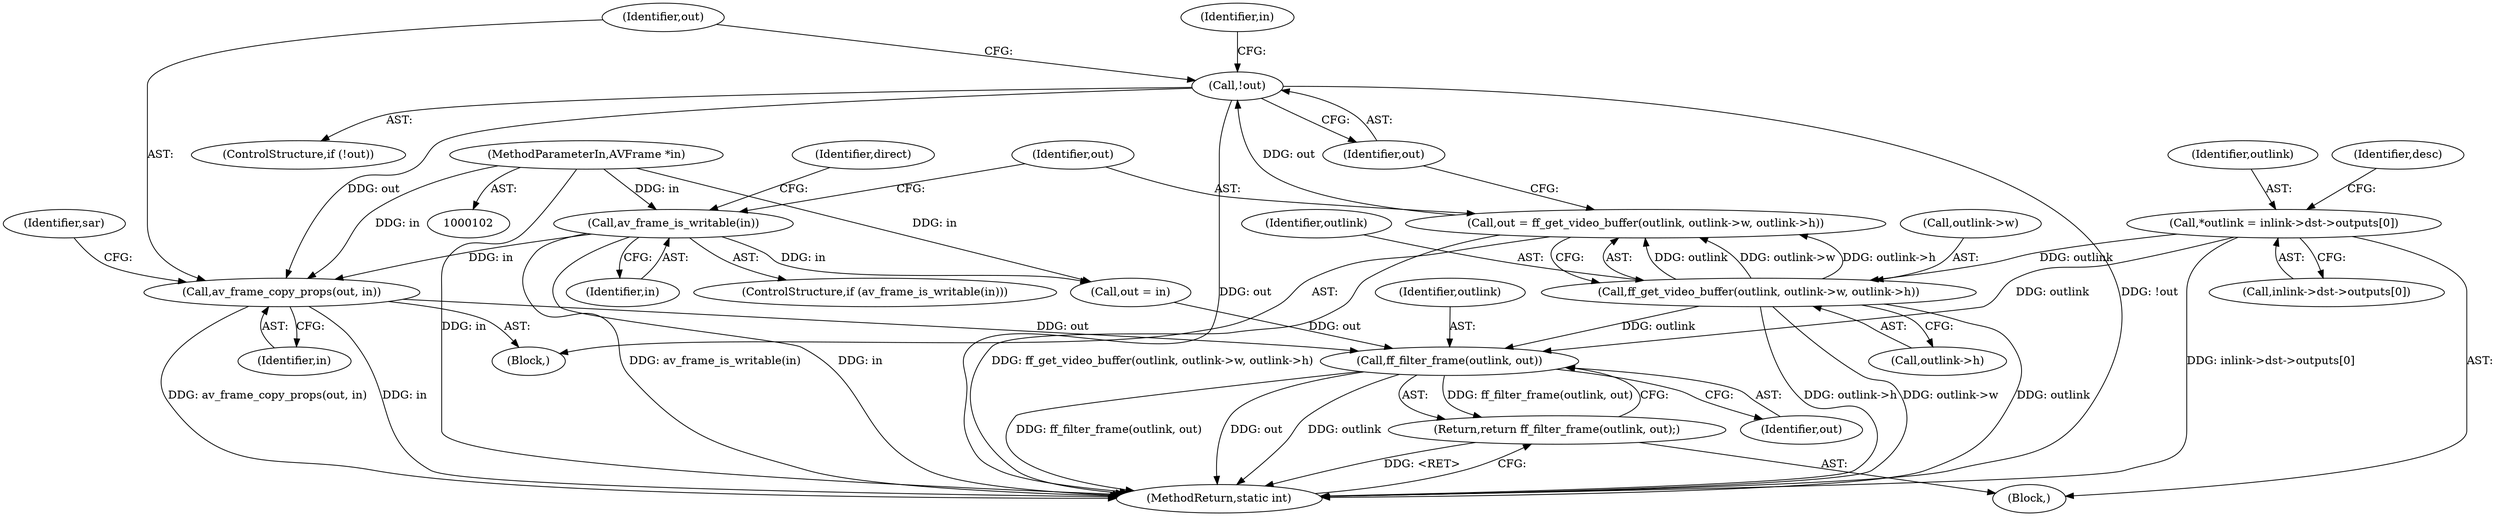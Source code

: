 digraph "0_FFmpeg_e43a0a232dbf6d3c161823c2e07c52e76227a1bc_0@API" {
"1000182" [label="(Call,av_frame_copy_props(out, in))"];
"1000173" [label="(Call,!out)"];
"1000162" [label="(Call,out = ff_get_video_buffer(outlink, outlink->w, outlink->h))"];
"1000164" [label="(Call,ff_get_video_buffer(outlink, outlink->w, outlink->h))"];
"1000115" [label="(Call,*outlink = inlink->dst->outputs[0])"];
"1000151" [label="(Call,av_frame_is_writable(in))"];
"1000104" [label="(MethodParameterIn,AVFrame *in)"];
"1000336" [label="(Call,ff_filter_frame(outlink, out))"];
"1000335" [label="(Return,return ff_filter_frame(outlink, out);)"];
"1000165" [label="(Identifier,outlink)"];
"1000164" [label="(Call,ff_get_video_buffer(outlink, outlink->w, outlink->h))"];
"1000183" [label="(Identifier,out)"];
"1000169" [label="(Call,outlink->h)"];
"1000174" [label="(Identifier,out)"];
"1000116" [label="(Identifier,outlink)"];
"1000126" [label="(Identifier,desc)"];
"1000166" [label="(Call,outlink->w)"];
"1000152" [label="(Identifier,in)"];
"1000173" [label="(Call,!out)"];
"1000336" [label="(Call,ff_filter_frame(outlink, out))"];
"1000338" [label="(Identifier,out)"];
"1000186" [label="(Identifier,sar)"];
"1000151" [label="(Call,av_frame_is_writable(in))"];
"1000335" [label="(Return,return ff_filter_frame(outlink, out);)"];
"1000150" [label="(ControlStructure,if (av_frame_is_writable(in)))"];
"1000178" [label="(Identifier,in)"];
"1000339" [label="(MethodReturn,static int)"];
"1000115" [label="(Call,*outlink = inlink->dst->outputs[0])"];
"1000162" [label="(Call,out = ff_get_video_buffer(outlink, outlink->w, outlink->h))"];
"1000155" [label="(Identifier,direct)"];
"1000105" [label="(Block,)"];
"1000104" [label="(MethodParameterIn,AVFrame *in)"];
"1000161" [label="(Block,)"];
"1000157" [label="(Call,out = in)"];
"1000337" [label="(Identifier,outlink)"];
"1000184" [label="(Identifier,in)"];
"1000117" [label="(Call,inlink->dst->outputs[0])"];
"1000182" [label="(Call,av_frame_copy_props(out, in))"];
"1000172" [label="(ControlStructure,if (!out))"];
"1000163" [label="(Identifier,out)"];
"1000182" -> "1000161"  [label="AST: "];
"1000182" -> "1000184"  [label="CFG: "];
"1000183" -> "1000182"  [label="AST: "];
"1000184" -> "1000182"  [label="AST: "];
"1000186" -> "1000182"  [label="CFG: "];
"1000182" -> "1000339"  [label="DDG: av_frame_copy_props(out, in)"];
"1000182" -> "1000339"  [label="DDG: in"];
"1000173" -> "1000182"  [label="DDG: out"];
"1000151" -> "1000182"  [label="DDG: in"];
"1000104" -> "1000182"  [label="DDG: in"];
"1000182" -> "1000336"  [label="DDG: out"];
"1000173" -> "1000172"  [label="AST: "];
"1000173" -> "1000174"  [label="CFG: "];
"1000174" -> "1000173"  [label="AST: "];
"1000178" -> "1000173"  [label="CFG: "];
"1000183" -> "1000173"  [label="CFG: "];
"1000173" -> "1000339"  [label="DDG: !out"];
"1000173" -> "1000339"  [label="DDG: out"];
"1000162" -> "1000173"  [label="DDG: out"];
"1000162" -> "1000161"  [label="AST: "];
"1000162" -> "1000164"  [label="CFG: "];
"1000163" -> "1000162"  [label="AST: "];
"1000164" -> "1000162"  [label="AST: "];
"1000174" -> "1000162"  [label="CFG: "];
"1000162" -> "1000339"  [label="DDG: ff_get_video_buffer(outlink, outlink->w, outlink->h)"];
"1000164" -> "1000162"  [label="DDG: outlink"];
"1000164" -> "1000162"  [label="DDG: outlink->w"];
"1000164" -> "1000162"  [label="DDG: outlink->h"];
"1000164" -> "1000169"  [label="CFG: "];
"1000165" -> "1000164"  [label="AST: "];
"1000166" -> "1000164"  [label="AST: "];
"1000169" -> "1000164"  [label="AST: "];
"1000164" -> "1000339"  [label="DDG: outlink"];
"1000164" -> "1000339"  [label="DDG: outlink->h"];
"1000164" -> "1000339"  [label="DDG: outlink->w"];
"1000115" -> "1000164"  [label="DDG: outlink"];
"1000164" -> "1000336"  [label="DDG: outlink"];
"1000115" -> "1000105"  [label="AST: "];
"1000115" -> "1000117"  [label="CFG: "];
"1000116" -> "1000115"  [label="AST: "];
"1000117" -> "1000115"  [label="AST: "];
"1000126" -> "1000115"  [label="CFG: "];
"1000115" -> "1000339"  [label="DDG: inlink->dst->outputs[0]"];
"1000115" -> "1000336"  [label="DDG: outlink"];
"1000151" -> "1000150"  [label="AST: "];
"1000151" -> "1000152"  [label="CFG: "];
"1000152" -> "1000151"  [label="AST: "];
"1000155" -> "1000151"  [label="CFG: "];
"1000163" -> "1000151"  [label="CFG: "];
"1000151" -> "1000339"  [label="DDG: av_frame_is_writable(in)"];
"1000151" -> "1000339"  [label="DDG: in"];
"1000104" -> "1000151"  [label="DDG: in"];
"1000151" -> "1000157"  [label="DDG: in"];
"1000104" -> "1000102"  [label="AST: "];
"1000104" -> "1000339"  [label="DDG: in"];
"1000104" -> "1000157"  [label="DDG: in"];
"1000336" -> "1000335"  [label="AST: "];
"1000336" -> "1000338"  [label="CFG: "];
"1000337" -> "1000336"  [label="AST: "];
"1000338" -> "1000336"  [label="AST: "];
"1000335" -> "1000336"  [label="CFG: "];
"1000336" -> "1000339"  [label="DDG: ff_filter_frame(outlink, out)"];
"1000336" -> "1000339"  [label="DDG: out"];
"1000336" -> "1000339"  [label="DDG: outlink"];
"1000336" -> "1000335"  [label="DDG: ff_filter_frame(outlink, out)"];
"1000157" -> "1000336"  [label="DDG: out"];
"1000335" -> "1000105"  [label="AST: "];
"1000339" -> "1000335"  [label="CFG: "];
"1000335" -> "1000339"  [label="DDG: <RET>"];
}
